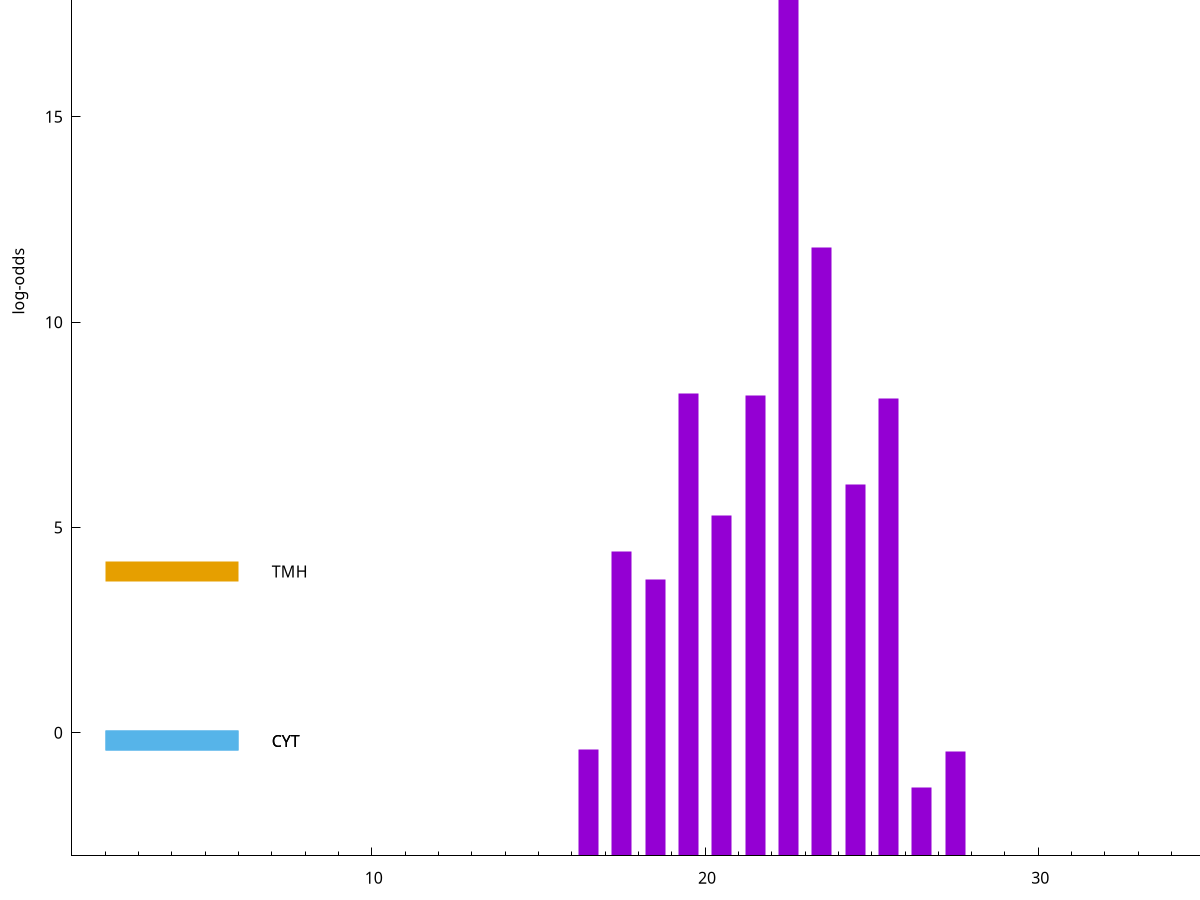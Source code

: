set title "LipoP predictions for SRR5666568.gff"
set size 2., 1.4
set xrange [1:70] 
set mxtics 10
set yrange [-3:25]
set y2range [0:28]
set ylabel "log-odds"
set term postscript eps color solid "Helvetica" 30
set output "SRR5666568.gff643.eps"
set arrow from 2,23.4416 to 6,23.4416 nohead lt 1 lw 20
set label "SpI" at 7,23.4416
set arrow from 2,3.92641 to 6,3.92641 nohead lt 4 lw 20
set label "TMH" at 7,3.92641
set arrow from 2,-0.200913 to 6,-0.200913 nohead lt 3 lw 20
set label "CYT" at 7,-0.200913
set arrow from 2,-0.200913 to 6,-0.200913 nohead lt 3 lw 20
set label "CYT" at 7,-0.200913
set arrow from 2,23.4416 to 6,23.4416 nohead lt 1 lw 20
set label "SpI" at 7,23.4416
# NOTE: The scores below are the log-odds scores with the threshold
# NOTE: subtracted (a hack to make gnuplot make the histogram all
# NOTE: look nice).
plot "-" axes x1y2 title "" with impulses lt 1 lw 20
22.500000 26.441000
23.500000 14.829500
19.500000 11.261470
21.500000 11.220380
25.500000 11.129260
24.500000 9.043750
20.500000 8.279000
17.500000 7.420150
18.500000 6.723830
16.500000 2.581887
27.500000 2.531860
26.500000 1.672010
e
exit
